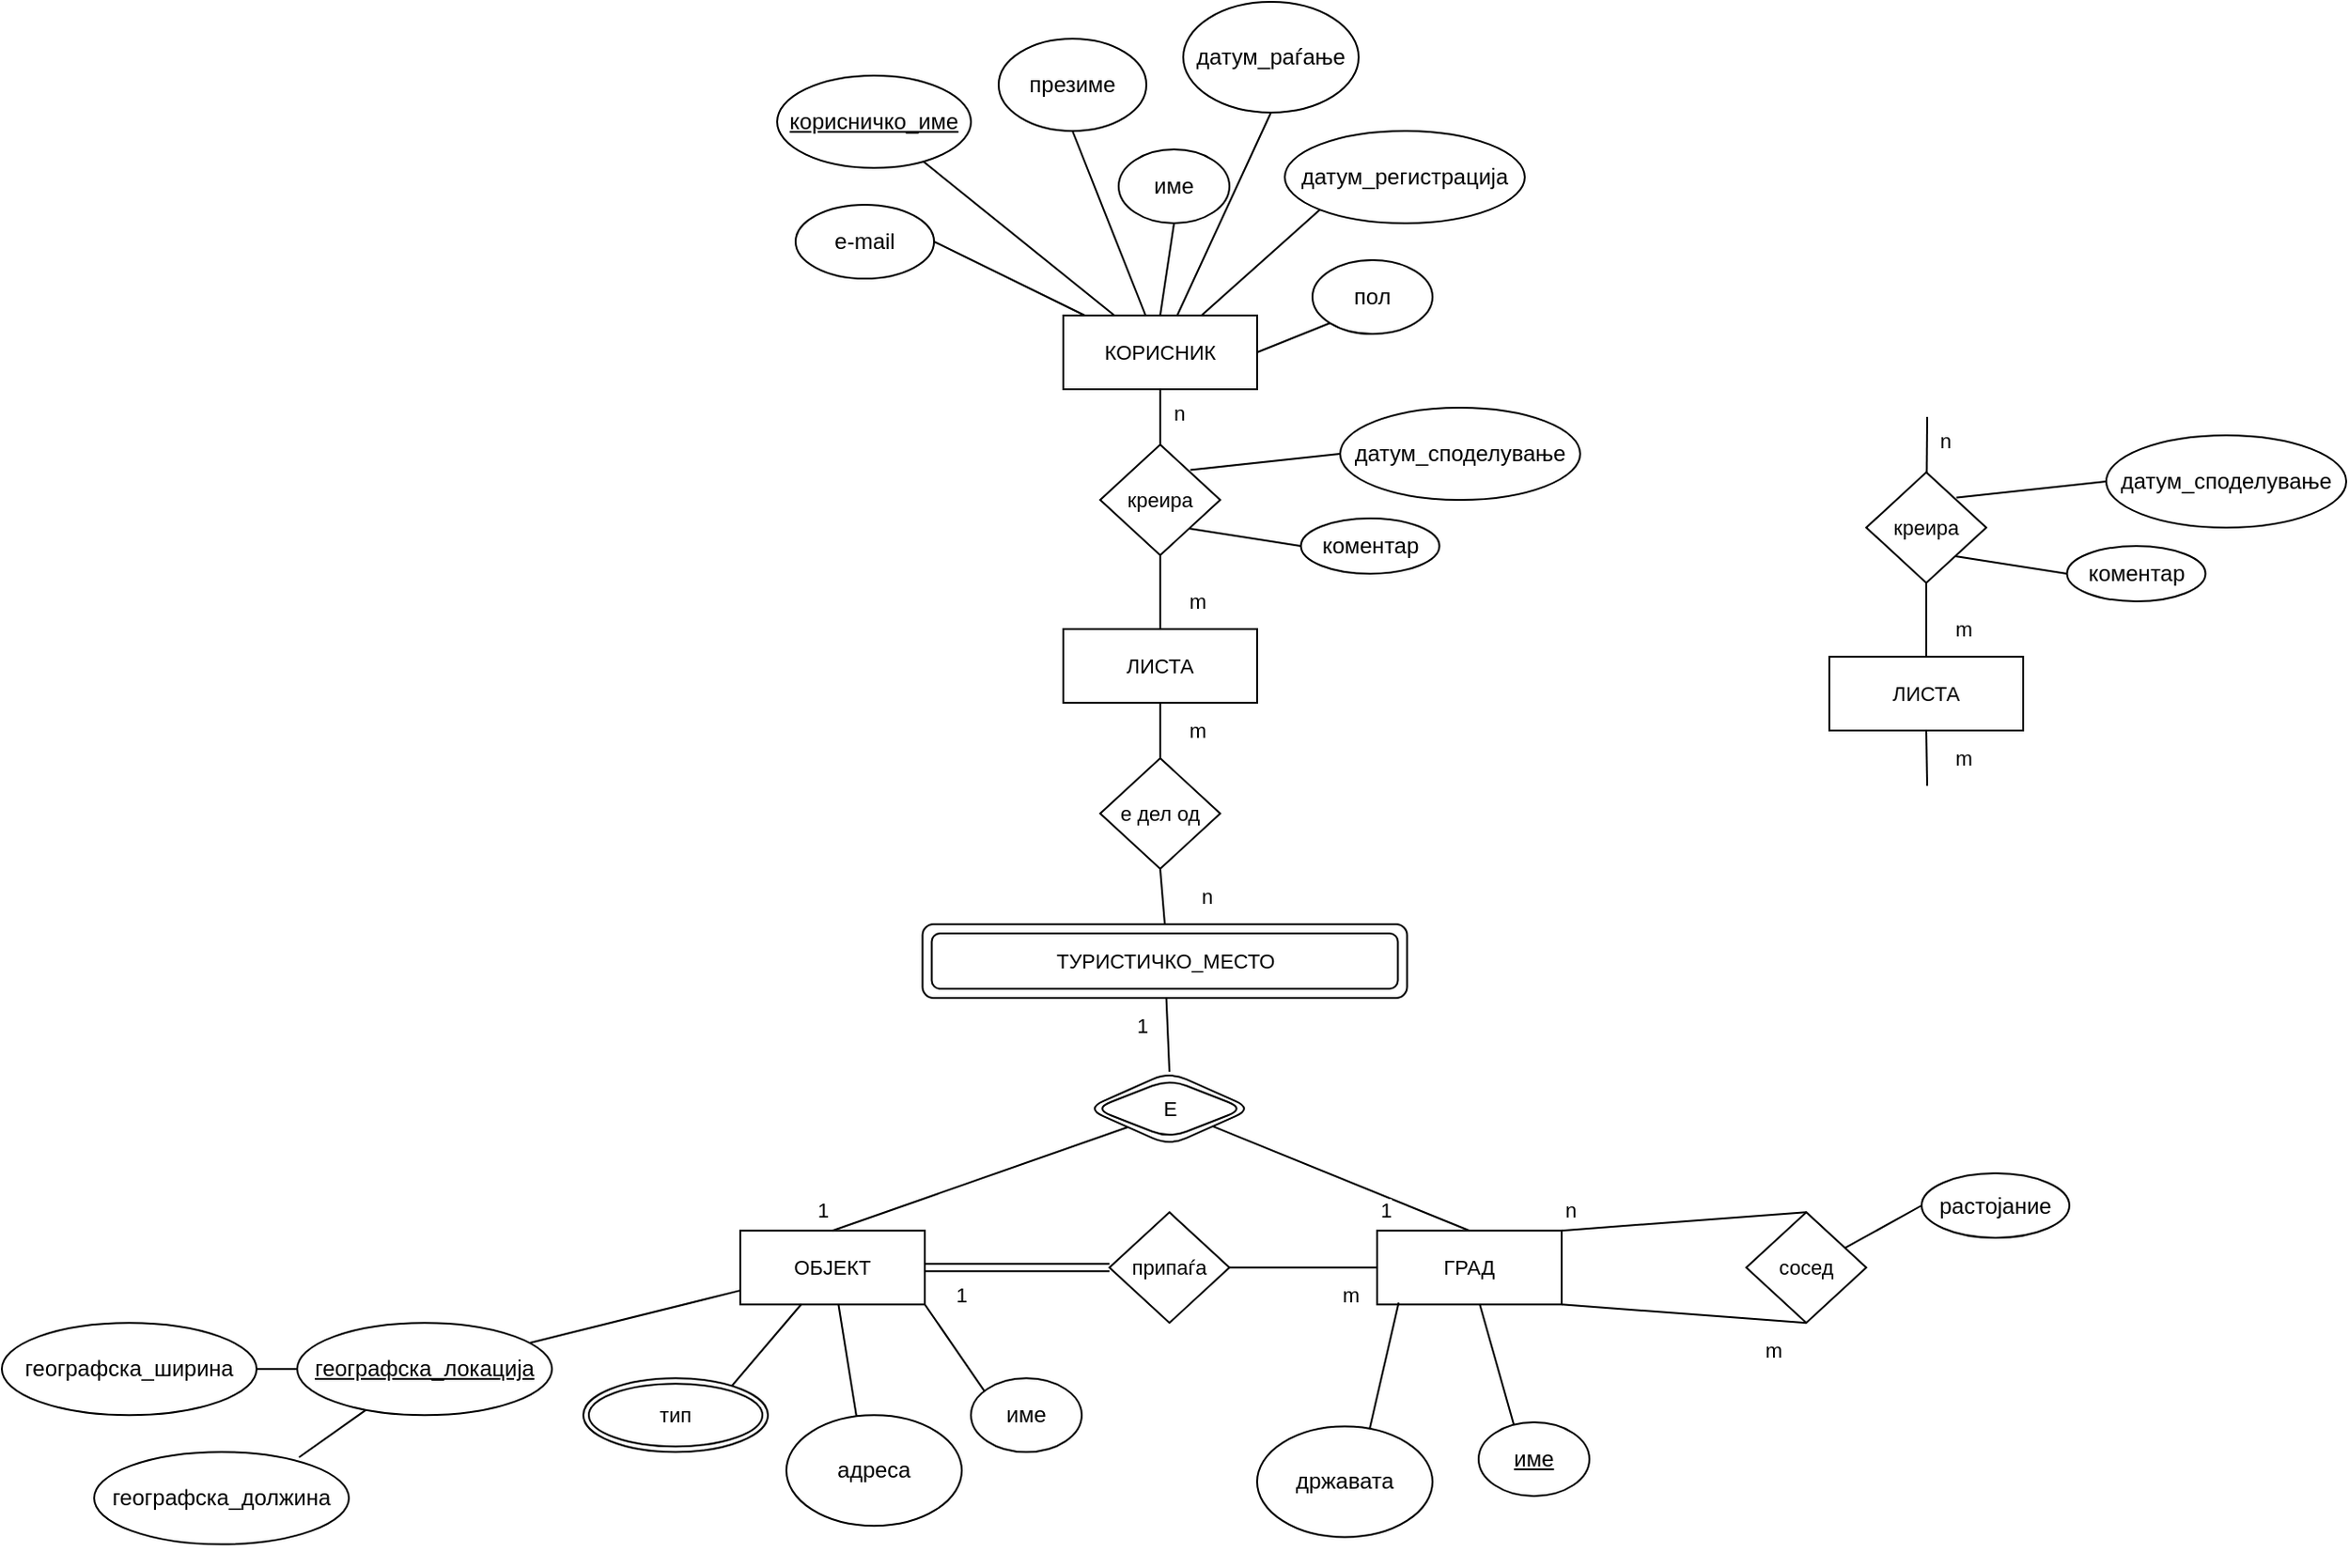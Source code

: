 <mxfile version="24.8.0">
  <diagram name="Page-1" id="OveQ7YPZgJFa75PUvUcG">
    <mxGraphModel dx="1400" dy="799" grid="1" gridSize="10" guides="1" tooltips="1" connect="1" arrows="1" fold="1" page="1" pageScale="1" pageWidth="850" pageHeight="1100" math="0" shadow="0">
      <root>
        <mxCell id="0" />
        <mxCell id="1" parent="0" />
        <mxCell id="6-P5FYOCv_knJDz39_xE-108" value="" style="edgeStyle=none;shape=connector;rounded=0;jumpStyle=none;orthogonalLoop=1;jettySize=auto;html=1;strokeColor=default;strokeWidth=1;align=center;verticalAlign=middle;fontFamily=Helvetica;fontSize=11;fontColor=default;labelBackgroundColor=default;startArrow=none;startFill=0;endArrow=none;endFill=0;" edge="1" parent="1" source="6-P5FYOCv_knJDz39_xE-1" target="6-P5FYOCv_knJDz39_xE-109">
          <mxGeometry relative="1" as="geometry">
            <mxPoint x="668" y="480" as="targetPoint" />
          </mxGeometry>
        </mxCell>
        <mxCell id="6-P5FYOCv_knJDz39_xE-1" value="КОРИСНИК" style="rounded=0;whiteSpace=wrap;html=1;fontFamily=Helvetica;fontSize=11;fontColor=default;labelBackgroundColor=default;" vertex="1" parent="1">
          <mxGeometry x="615" y="410" width="105" height="40" as="geometry" />
        </mxCell>
        <mxCell id="6-P5FYOCv_knJDz39_xE-20" style="edgeStyle=none;shape=connector;rounded=0;jumpStyle=none;orthogonalLoop=1;jettySize=auto;html=1;exitX=0.5;exitY=1;exitDx=0;exitDy=0;strokeColor=default;strokeWidth=1;align=center;verticalAlign=middle;fontFamily=Helvetica;fontSize=11;fontColor=default;labelBackgroundColor=default;startArrow=none;startFill=0;endArrow=none;endFill=0;" edge="1" parent="1" source="6-P5FYOCv_knJDz39_xE-2" target="6-P5FYOCv_knJDz39_xE-1">
          <mxGeometry relative="1" as="geometry" />
        </mxCell>
        <mxCell id="6-P5FYOCv_knJDz39_xE-2" value="презиме" style="ellipse;whiteSpace=wrap;html=1;rounded=1;" vertex="1" parent="1">
          <mxGeometry x="580" y="260" width="80" height="50" as="geometry" />
        </mxCell>
        <mxCell id="6-P5FYOCv_knJDz39_xE-22" style="edgeStyle=none;shape=connector;rounded=0;jumpStyle=none;orthogonalLoop=1;jettySize=auto;html=1;exitX=0.5;exitY=1;exitDx=0;exitDy=0;strokeColor=default;strokeWidth=1;align=center;verticalAlign=middle;fontFamily=Helvetica;fontSize=11;fontColor=default;labelBackgroundColor=default;startArrow=none;startFill=0;endArrow=none;endFill=0;" edge="1" parent="1" source="6-P5FYOCv_knJDz39_xE-4" target="6-P5FYOCv_knJDz39_xE-1">
          <mxGeometry relative="1" as="geometry" />
        </mxCell>
        <mxCell id="6-P5FYOCv_knJDz39_xE-4" value="датум_раѓање" style="ellipse;whiteSpace=wrap;html=1;rounded=1;" vertex="1" parent="1">
          <mxGeometry x="680" y="240" width="95" height="60" as="geometry" />
        </mxCell>
        <mxCell id="6-P5FYOCv_knJDz39_xE-23" style="edgeStyle=none;shape=connector;rounded=0;jumpStyle=none;orthogonalLoop=1;jettySize=auto;html=1;exitX=1;exitY=0.5;exitDx=0;exitDy=0;strokeColor=default;strokeWidth=1;align=center;verticalAlign=middle;fontFamily=Helvetica;fontSize=11;fontColor=default;labelBackgroundColor=default;startArrow=none;startFill=0;endArrow=none;endFill=0;" edge="1" parent="1" source="6-P5FYOCv_knJDz39_xE-6" target="6-P5FYOCv_knJDz39_xE-1">
          <mxGeometry relative="1" as="geometry" />
        </mxCell>
        <mxCell id="6-P5FYOCv_knJDz39_xE-6" value=" e-mail" style="ellipse;whiteSpace=wrap;html=1;rounded=1;" vertex="1" parent="1">
          <mxGeometry x="470" y="350" width="75" height="40" as="geometry" />
        </mxCell>
        <mxCell id="6-P5FYOCv_knJDz39_xE-21" style="edgeStyle=none;shape=connector;rounded=0;jumpStyle=none;orthogonalLoop=1;jettySize=auto;html=1;exitX=0.5;exitY=1;exitDx=0;exitDy=0;strokeColor=default;strokeWidth=1;align=center;verticalAlign=middle;fontFamily=Helvetica;fontSize=11;fontColor=default;labelBackgroundColor=default;startArrow=none;startFill=0;endArrow=none;endFill=0;entryX=0.5;entryY=0;entryDx=0;entryDy=0;" edge="1" parent="1" source="6-P5FYOCv_knJDz39_xE-9" target="6-P5FYOCv_knJDz39_xE-1">
          <mxGeometry relative="1" as="geometry">
            <mxPoint x="730" y="380" as="targetPoint" />
          </mxGeometry>
        </mxCell>
        <mxCell id="6-P5FYOCv_knJDz39_xE-9" value="име" style="ellipse;whiteSpace=wrap;html=1;rounded=1;" vertex="1" parent="1">
          <mxGeometry x="645" y="320" width="60" height="40" as="geometry" />
        </mxCell>
        <mxCell id="6-P5FYOCv_knJDz39_xE-11" value="&lt;u data-l-s=&quot;37460&quot;&gt;корисничко_име&lt;/u&gt;" style="ellipse;whiteSpace=wrap;html=1;rounded=1;" vertex="1" parent="1">
          <mxGeometry x="460" y="280" width="105" height="50" as="geometry" />
        </mxCell>
        <mxCell id="6-P5FYOCv_knJDz39_xE-24" style="edgeStyle=none;shape=connector;rounded=0;jumpStyle=none;orthogonalLoop=1;jettySize=auto;html=1;exitX=0;exitY=1;exitDx=0;exitDy=0;strokeColor=default;strokeWidth=1;align=center;verticalAlign=middle;fontFamily=Helvetica;fontSize=11;fontColor=default;labelBackgroundColor=default;startArrow=none;startFill=0;endArrow=none;endFill=0;" edge="1" parent="1" source="6-P5FYOCv_knJDz39_xE-13" target="6-P5FYOCv_knJDz39_xE-1">
          <mxGeometry relative="1" as="geometry" />
        </mxCell>
        <mxCell id="6-P5FYOCv_knJDz39_xE-13" value="датум_регистрација" style="ellipse;whiteSpace=wrap;html=1;rounded=1;" vertex="1" parent="1">
          <mxGeometry x="735" y="310" width="130" height="50" as="geometry" />
        </mxCell>
        <mxCell id="6-P5FYOCv_knJDz39_xE-15" value=" пол" style="ellipse;whiteSpace=wrap;html=1;rounded=1;" vertex="1" parent="1">
          <mxGeometry x="750" y="380" width="65" height="40" as="geometry" />
        </mxCell>
        <mxCell id="6-P5FYOCv_knJDz39_xE-19" style="rounded=0;orthogonalLoop=1;jettySize=auto;html=1;endArrow=none;endFill=0;strokeColor=default;startArrow=none;startFill=0;strokeWidth=1;jumpStyle=none;" edge="1" parent="1" source="6-P5FYOCv_knJDz39_xE-11" target="6-P5FYOCv_knJDz39_xE-1">
          <mxGeometry relative="1" as="geometry">
            <mxPoint x="479.996" y="370.004" as="sourcePoint" />
            <mxPoint x="588.25" y="483.4" as="targetPoint" />
          </mxGeometry>
        </mxCell>
        <mxCell id="6-P5FYOCv_knJDz39_xE-25" style="edgeStyle=none;shape=connector;rounded=0;jumpStyle=none;orthogonalLoop=1;jettySize=auto;html=1;exitX=1;exitY=1;exitDx=0;exitDy=0;strokeColor=default;strokeWidth=1;align=center;verticalAlign=middle;fontFamily=Helvetica;fontSize=11;fontColor=default;labelBackgroundColor=default;startArrow=none;startFill=0;endArrow=none;endFill=0;" edge="1" parent="1" source="6-P5FYOCv_knJDz39_xE-15" target="6-P5FYOCv_knJDz39_xE-15">
          <mxGeometry relative="1" as="geometry" />
        </mxCell>
        <mxCell id="6-P5FYOCv_knJDz39_xE-26" style="edgeStyle=none;shape=connector;rounded=0;jumpStyle=none;orthogonalLoop=1;jettySize=auto;html=1;exitX=0;exitY=1;exitDx=0;exitDy=0;entryX=1;entryY=0.5;entryDx=0;entryDy=0;strokeColor=default;strokeWidth=1;align=center;verticalAlign=middle;fontFamily=Helvetica;fontSize=11;fontColor=default;labelBackgroundColor=default;startArrow=none;startFill=0;endArrow=none;endFill=0;" edge="1" parent="1" source="6-P5FYOCv_knJDz39_xE-15" target="6-P5FYOCv_knJDz39_xE-1">
          <mxGeometry relative="1" as="geometry" />
        </mxCell>
        <mxCell id="6-P5FYOCv_knJDz39_xE-44" value="ОБЈЕКТ" style="rounded=0;whiteSpace=wrap;html=1;fontFamily=Helvetica;fontSize=11;fontColor=default;labelBackgroundColor=default;" vertex="1" parent="1">
          <mxGeometry x="440" y="906.13" width="100" height="40" as="geometry" />
        </mxCell>
        <mxCell id="6-P5FYOCv_knJDz39_xE-45" style="edgeStyle=none;shape=connector;rounded=0;jumpStyle=none;orthogonalLoop=1;jettySize=auto;html=1;exitX=0.5;exitY=1;exitDx=0;exitDy=0;strokeColor=default;strokeWidth=1;align=center;verticalAlign=middle;fontFamily=Helvetica;fontSize=11;fontColor=default;labelBackgroundColor=default;startArrow=none;startFill=0;endArrow=none;endFill=0;" edge="1" parent="1" source="6-P5FYOCv_knJDz39_xE-60" target="6-P5FYOCv_knJDz39_xE-44">
          <mxGeometry relative="1" as="geometry">
            <mxPoint x="443" y="748.13" as="sourcePoint" />
          </mxGeometry>
        </mxCell>
        <mxCell id="6-P5FYOCv_knJDz39_xE-47" style="edgeStyle=none;shape=connector;rounded=0;jumpStyle=none;orthogonalLoop=1;jettySize=auto;html=1;exitX=0.5;exitY=1;exitDx=0;exitDy=0;strokeColor=default;strokeWidth=1;align=center;verticalAlign=middle;fontFamily=Helvetica;fontSize=11;fontColor=default;labelBackgroundColor=default;startArrow=none;startFill=0;endArrow=none;endFill=0;" edge="1" parent="1" source="6-P5FYOCv_knJDz39_xE-48" target="6-P5FYOCv_knJDz39_xE-44">
          <mxGeometry relative="1" as="geometry" />
        </mxCell>
        <mxCell id="6-P5FYOCv_knJDz39_xE-48" value="адреса" style="ellipse;whiteSpace=wrap;html=1;rounded=1;" vertex="1" parent="1">
          <mxGeometry x="465" y="1006.13" width="95" height="60" as="geometry" />
        </mxCell>
        <mxCell id="6-P5FYOCv_knJDz39_xE-51" style="edgeStyle=none;shape=connector;rounded=0;jumpStyle=none;orthogonalLoop=1;jettySize=auto;html=1;exitX=0.5;exitY=1;exitDx=0;exitDy=0;strokeColor=default;strokeWidth=1;align=center;verticalAlign=middle;fontFamily=Helvetica;fontSize=11;fontColor=default;labelBackgroundColor=default;startArrow=none;startFill=0;endArrow=none;endFill=0;entryX=1;entryY=1;entryDx=0;entryDy=0;" edge="1" parent="1" source="6-P5FYOCv_knJDz39_xE-52" target="6-P5FYOCv_knJDz39_xE-44">
          <mxGeometry relative="1" as="geometry">
            <mxPoint x="553" y="816.13" as="targetPoint" />
          </mxGeometry>
        </mxCell>
        <mxCell id="6-P5FYOCv_knJDz39_xE-52" value="име" style="ellipse;whiteSpace=wrap;html=1;rounded=1;" vertex="1" parent="1">
          <mxGeometry x="565" y="986.13" width="60" height="40" as="geometry" />
        </mxCell>
        <mxCell id="6-P5FYOCv_knJDz39_xE-62" value="" style="edgeStyle=none;shape=connector;rounded=0;jumpStyle=none;orthogonalLoop=1;jettySize=auto;html=1;strokeColor=default;strokeWidth=1;align=center;verticalAlign=middle;fontFamily=Helvetica;fontSize=11;fontColor=default;labelBackgroundColor=default;startArrow=none;startFill=0;endArrow=none;endFill=0;" edge="1" parent="1" source="6-P5FYOCv_knJDz39_xE-53" target="6-P5FYOCv_knJDz39_xE-61">
          <mxGeometry relative="1" as="geometry" />
        </mxCell>
        <mxCell id="6-P5FYOCv_knJDz39_xE-64" value="" style="edgeStyle=none;shape=connector;rounded=0;jumpStyle=none;orthogonalLoop=1;jettySize=auto;html=1;strokeColor=default;strokeWidth=1;align=center;verticalAlign=middle;fontFamily=Helvetica;fontSize=11;fontColor=default;labelBackgroundColor=default;startArrow=none;startFill=0;endArrow=none;endFill=0;" edge="1" parent="1" source="6-P5FYOCv_knJDz39_xE-53">
          <mxGeometry relative="1" as="geometry">
            <mxPoint x="200.994" y="1028.98" as="targetPoint" />
          </mxGeometry>
        </mxCell>
        <mxCell id="6-P5FYOCv_knJDz39_xE-53" value="&lt;u data-l-s=&quot;89909&quot;&gt;географска_локација&lt;/u&gt;" style="ellipse;whiteSpace=wrap;html=1;rounded=1;" vertex="1" parent="1">
          <mxGeometry x="200" y="956.13" width="138" height="50" as="geometry" />
        </mxCell>
        <mxCell id="6-P5FYOCv_knJDz39_xE-57" style="rounded=0;orthogonalLoop=1;jettySize=auto;html=1;endArrow=none;endFill=0;strokeColor=default;startArrow=none;startFill=0;strokeWidth=1;jumpStyle=none;" edge="1" parent="1" source="6-P5FYOCv_knJDz39_xE-53" target="6-P5FYOCv_knJDz39_xE-44">
          <mxGeometry relative="1" as="geometry">
            <mxPoint x="302.996" y="806.134" as="sourcePoint" />
            <mxPoint x="411.25" y="919.53" as="targetPoint" />
          </mxGeometry>
        </mxCell>
        <mxCell id="6-P5FYOCv_knJDz39_xE-58" style="edgeStyle=none;shape=connector;rounded=0;jumpStyle=none;orthogonalLoop=1;jettySize=auto;html=1;exitX=1;exitY=1;exitDx=0;exitDy=0;strokeColor=default;strokeWidth=1;align=center;verticalAlign=middle;fontFamily=Helvetica;fontSize=11;fontColor=default;labelBackgroundColor=default;startArrow=none;startFill=0;endArrow=none;endFill=0;" edge="1" parent="1">
          <mxGeometry relative="1" as="geometry">
            <mxPoint x="973.481" y="1086.402" as="sourcePoint" />
            <mxPoint x="973.91" y="1086.133" as="targetPoint" />
          </mxGeometry>
        </mxCell>
        <mxCell id="6-P5FYOCv_knJDz39_xE-60" value="тип" style="ellipse;shape=doubleEllipse;margin=3;whiteSpace=wrap;html=1;align=center;rounded=1;fontFamily=Helvetica;fontSize=11;fontColor=default;labelBackgroundColor=default;" vertex="1" parent="1">
          <mxGeometry x="355" y="986.13" width="100" height="40" as="geometry" />
        </mxCell>
        <mxCell id="6-P5FYOCv_knJDz39_xE-61" value="&lt;span data-l-s=&quot;22477&quot;&gt;географска_ширина&lt;/span&gt;" style="ellipse;whiteSpace=wrap;html=1;rounded=1;" vertex="1" parent="1">
          <mxGeometry x="40" y="956.13" width="138" height="50" as="geometry" />
        </mxCell>
        <mxCell id="6-P5FYOCv_knJDz39_xE-63" value="&lt;span data-l-s=&quot;16275&quot;&gt;географска_должина&lt;/span&gt;" style="ellipse;whiteSpace=wrap;html=1;rounded=1;" vertex="1" parent="1">
          <mxGeometry x="90" y="1026.13" width="138" height="50" as="geometry" />
        </mxCell>
        <mxCell id="6-P5FYOCv_knJDz39_xE-66" value="ГРАД" style="rounded=0;whiteSpace=wrap;html=1;fontFamily=Helvetica;fontSize=11;fontColor=default;labelBackgroundColor=default;" vertex="1" parent="1">
          <mxGeometry x="785" y="906.13" width="100" height="40" as="geometry" />
        </mxCell>
        <mxCell id="6-P5FYOCv_knJDz39_xE-68" style="edgeStyle=none;shape=connector;rounded=0;jumpStyle=none;orthogonalLoop=1;jettySize=auto;html=1;exitX=0.5;exitY=1;exitDx=0;exitDy=0;strokeColor=default;strokeWidth=1;align=center;verticalAlign=middle;fontFamily=Helvetica;fontSize=11;fontColor=default;labelBackgroundColor=default;startArrow=none;startFill=0;endArrow=none;endFill=0;entryX=0.117;entryY=0.975;entryDx=0;entryDy=0;entryPerimeter=0;" edge="1" parent="1" source="6-P5FYOCv_knJDz39_xE-69" target="6-P5FYOCv_knJDz39_xE-66">
          <mxGeometry relative="1" as="geometry" />
        </mxCell>
        <mxCell id="6-P5FYOCv_knJDz39_xE-69" value="државата" style="ellipse;whiteSpace=wrap;html=1;rounded=1;" vertex="1" parent="1">
          <mxGeometry x="720" y="1012.26" width="95" height="60" as="geometry" />
        </mxCell>
        <mxCell id="6-P5FYOCv_knJDz39_xE-70" style="edgeStyle=none;shape=connector;rounded=0;jumpStyle=none;orthogonalLoop=1;jettySize=auto;html=1;exitX=0.5;exitY=0;exitDx=0;exitDy=0;strokeColor=default;strokeWidth=1;align=center;verticalAlign=middle;fontFamily=Helvetica;fontSize=11;fontColor=default;labelBackgroundColor=default;startArrow=none;startFill=0;endArrow=none;endFill=0;" edge="1" parent="1" target="6-P5FYOCv_knJDz39_xE-66">
          <mxGeometry relative="1" as="geometry">
            <mxPoint x="898" y="816.13" as="targetPoint" />
            <mxPoint x="870" y="1050.0" as="sourcePoint" />
          </mxGeometry>
        </mxCell>
        <mxCell id="6-P5FYOCv_knJDz39_xE-77" value="&lt;u&gt;име&lt;/u&gt;" style="ellipse;whiteSpace=wrap;html=1;rounded=1;" vertex="1" parent="1">
          <mxGeometry x="840" y="1010" width="60" height="40" as="geometry" />
        </mxCell>
        <mxCell id="6-P5FYOCv_knJDz39_xE-100" style="edgeStyle=none;shape=connector;rounded=0;jumpStyle=none;orthogonalLoop=1;jettySize=auto;html=1;exitX=0.772;exitY=0.354;exitDx=0;exitDy=0;exitPerimeter=0;entryX=0;entryY=0.5;entryDx=0;entryDy=0;strokeColor=default;strokeWidth=1;align=center;verticalAlign=middle;fontFamily=Helvetica;fontSize=11;fontColor=default;labelBackgroundColor=default;startArrow=none;startFill=0;endArrow=none;endFill=0;" edge="1" parent="1" source="6-P5FYOCv_knJDz39_xE-78" target="6-P5FYOCv_knJDz39_xE-98">
          <mxGeometry relative="1" as="geometry" />
        </mxCell>
        <mxCell id="6-P5FYOCv_knJDz39_xE-78" value="сосед" style="strokeWidth=1;html=1;shape=mxgraph.flowchart.decision;whiteSpace=wrap;rounded=1;fontFamily=Helvetica;fontSize=11;fontColor=default;labelBackgroundColor=default;" vertex="1" parent="1">
          <mxGeometry x="985" y="896.13" width="65" height="60" as="geometry" />
        </mxCell>
        <mxCell id="6-P5FYOCv_knJDz39_xE-80" style="edgeStyle=none;shape=connector;rounded=0;jumpStyle=none;orthogonalLoop=1;jettySize=auto;html=1;exitX=1;exitY=0;exitDx=0;exitDy=0;entryX=0.5;entryY=0;entryDx=0;entryDy=0;entryPerimeter=0;strokeColor=default;strokeWidth=1;align=center;verticalAlign=middle;fontFamily=Helvetica;fontSize=11;fontColor=default;labelBackgroundColor=default;startArrow=none;startFill=0;endArrow=none;endFill=0;" edge="1" parent="1" source="6-P5FYOCv_knJDz39_xE-66" target="6-P5FYOCv_knJDz39_xE-78">
          <mxGeometry relative="1" as="geometry">
            <mxPoint x="1155" y="906.13" as="sourcePoint" />
          </mxGeometry>
        </mxCell>
        <mxCell id="6-P5FYOCv_knJDz39_xE-82" style="edgeStyle=none;shape=connector;rounded=0;jumpStyle=none;orthogonalLoop=1;jettySize=auto;html=1;entryX=0.5;entryY=1;entryDx=0;entryDy=0;entryPerimeter=0;strokeColor=default;strokeWidth=1;align=center;verticalAlign=middle;fontFamily=Helvetica;fontSize=11;fontColor=default;labelBackgroundColor=default;startArrow=none;startFill=0;endArrow=none;endFill=0;exitX=1;exitY=1;exitDx=0;exitDy=0;" edge="1" parent="1" source="6-P5FYOCv_knJDz39_xE-66" target="6-P5FYOCv_knJDz39_xE-78">
          <mxGeometry relative="1" as="geometry">
            <mxPoint x="955" y="986.13" as="sourcePoint" />
          </mxGeometry>
        </mxCell>
        <mxCell id="6-P5FYOCv_knJDz39_xE-86" value="" style="edgeStyle=none;shape=connector;rounded=0;jumpStyle=none;orthogonalLoop=1;jettySize=auto;html=1;strokeColor=default;strokeWidth=1;align=center;verticalAlign=middle;fontFamily=Helvetica;fontSize=11;fontColor=default;labelBackgroundColor=default;startArrow=none;startFill=0;endArrow=none;endFill=0;" edge="1" parent="1" source="6-P5FYOCv_knJDz39_xE-85" target="6-P5FYOCv_knJDz39_xE-66">
          <mxGeometry relative="1" as="geometry" />
        </mxCell>
        <mxCell id="6-P5FYOCv_knJDz39_xE-87" value="" style="edgeStyle=none;shape=link;rounded=0;jumpStyle=none;orthogonalLoop=1;jettySize=auto;html=1;strokeColor=default;strokeWidth=1;align=center;verticalAlign=middle;fontFamily=Helvetica;fontSize=11;fontColor=default;labelBackgroundColor=default;startArrow=none;startFill=0;endArrow=none;endFill=0;" edge="1" parent="1" source="6-P5FYOCv_knJDz39_xE-85" target="6-P5FYOCv_knJDz39_xE-44">
          <mxGeometry relative="1" as="geometry" />
        </mxCell>
        <mxCell id="6-P5FYOCv_knJDz39_xE-85" value="припаѓа" style="strokeWidth=1;html=1;shape=mxgraph.flowchart.decision;whiteSpace=wrap;rounded=1;fontFamily=Helvetica;fontSize=11;fontColor=default;labelBackgroundColor=default;" vertex="1" parent="1">
          <mxGeometry x="640" y="896.13" width="65" height="60" as="geometry" />
        </mxCell>
        <mxCell id="6-P5FYOCv_knJDz39_xE-88" value="m" style="text;html=1;align=center;verticalAlign=middle;whiteSpace=wrap;rounded=0;fontFamily=Helvetica;fontSize=11;fontColor=default;labelBackgroundColor=default;" vertex="1" parent="1">
          <mxGeometry x="741.25" y="926.13" width="60" height="30" as="geometry" />
        </mxCell>
        <mxCell id="6-P5FYOCv_knJDz39_xE-89" value="1" style="text;html=1;align=center;verticalAlign=middle;whiteSpace=wrap;rounded=0;fontFamily=Helvetica;fontSize=11;fontColor=default;labelBackgroundColor=default;" vertex="1" parent="1">
          <mxGeometry x="530" y="926.13" width="60" height="30" as="geometry" />
        </mxCell>
        <mxCell id="6-P5FYOCv_knJDz39_xE-90" value="m" style="text;html=1;align=center;verticalAlign=middle;whiteSpace=wrap;rounded=0;fontFamily=Helvetica;fontSize=11;fontColor=default;labelBackgroundColor=default;" vertex="1" parent="1">
          <mxGeometry x="970" y="956.13" width="60" height="30" as="geometry" />
        </mxCell>
        <mxCell id="6-P5FYOCv_knJDz39_xE-91" value="n" style="text;html=1;align=center;verticalAlign=middle;whiteSpace=wrap;rounded=0;fontFamily=Helvetica;fontSize=11;fontColor=default;labelBackgroundColor=default;" vertex="1" parent="1">
          <mxGeometry x="860" y="880" width="60" height="30" as="geometry" />
        </mxCell>
        <mxCell id="6-P5FYOCv_knJDz39_xE-125" style="edgeStyle=none;shape=connector;rounded=0;jumpStyle=none;orthogonalLoop=1;jettySize=auto;html=1;exitX=0.5;exitY=0;exitDx=0;exitDy=0;strokeColor=default;strokeWidth=1;align=center;verticalAlign=middle;fontFamily=Helvetica;fontSize=11;fontColor=default;labelBackgroundColor=default;startArrow=none;startFill=0;endArrow=none;endFill=0;entryX=0.5;entryY=1;entryDx=0;entryDy=0;entryPerimeter=0;" edge="1" parent="1" source="6-P5FYOCv_knJDz39_xE-95" target="6-P5FYOCv_knJDz39_xE-123">
          <mxGeometry relative="1" as="geometry" />
        </mxCell>
        <mxCell id="6-P5FYOCv_knJDz39_xE-95" value="ТУРИСТИЧКО_МЕСТО" style="shape=ext;margin=3;double=1;whiteSpace=wrap;html=1;align=center;rounded=1;strokeColor=default;strokeWidth=1;verticalAlign=middle;fontFamily=Helvetica;fontSize=11;fontColor=default;labelBackgroundColor=default;fillColor=default;" vertex="1" parent="1">
          <mxGeometry x="538.75" y="740" width="262.5" height="40" as="geometry" />
        </mxCell>
        <mxCell id="6-P5FYOCv_knJDz39_xE-101" style="edgeStyle=none;shape=connector;rounded=0;jumpStyle=none;orthogonalLoop=1;jettySize=auto;html=1;entryX=0.5;entryY=0;entryDx=0;entryDy=0;strokeColor=default;strokeWidth=1;align=center;verticalAlign=middle;fontFamily=Helvetica;fontSize=11;fontColor=default;labelBackgroundColor=default;startArrow=none;startFill=0;endArrow=none;endFill=0;" edge="1" parent="1" source="6-P5FYOCv_knJDz39_xE-97" target="6-P5FYOCv_knJDz39_xE-66">
          <mxGeometry relative="1" as="geometry" />
        </mxCell>
        <mxCell id="6-P5FYOCv_knJDz39_xE-102" style="edgeStyle=none;shape=connector;rounded=0;jumpStyle=none;orthogonalLoop=1;jettySize=auto;html=1;exitX=0;exitY=1;exitDx=0;exitDy=0;entryX=0.5;entryY=0;entryDx=0;entryDy=0;strokeColor=default;strokeWidth=1;align=center;verticalAlign=middle;fontFamily=Helvetica;fontSize=11;fontColor=default;labelBackgroundColor=default;startArrow=none;startFill=0;endArrow=none;endFill=0;" edge="1" parent="1" source="6-P5FYOCv_knJDz39_xE-97" target="6-P5FYOCv_knJDz39_xE-44">
          <mxGeometry relative="1" as="geometry" />
        </mxCell>
        <mxCell id="6-P5FYOCv_knJDz39_xE-103" style="edgeStyle=none;shape=connector;rounded=0;jumpStyle=none;orthogonalLoop=1;jettySize=auto;html=1;exitX=0.5;exitY=0;exitDx=0;exitDy=0;strokeColor=default;strokeWidth=1;align=center;verticalAlign=middle;fontFamily=Helvetica;fontSize=11;fontColor=default;labelBackgroundColor=default;startArrow=none;startFill=0;endArrow=none;endFill=0;" edge="1" parent="1" source="6-P5FYOCv_knJDz39_xE-97" target="6-P5FYOCv_knJDz39_xE-95">
          <mxGeometry relative="1" as="geometry" />
        </mxCell>
        <mxCell id="6-P5FYOCv_knJDz39_xE-97" value="E" style="shape=rhombus;double=1;perimeter=rhombusPerimeter;whiteSpace=wrap;html=1;align=center;rounded=1;strokeColor=default;strokeWidth=1;verticalAlign=middle;fontFamily=Helvetica;fontSize=11;fontColor=default;labelBackgroundColor=default;fillColor=default;" vertex="1" parent="1">
          <mxGeometry x="627.5" y="820" width="90" height="40" as="geometry" />
        </mxCell>
        <mxCell id="6-P5FYOCv_knJDz39_xE-98" value="растојание" style="ellipse;whiteSpace=wrap;html=1;rounded=1;" vertex="1" parent="1">
          <mxGeometry x="1080" y="875" width="80" height="35" as="geometry" />
        </mxCell>
        <mxCell id="6-P5FYOCv_knJDz39_xE-104" value="1" style="text;html=1;align=center;verticalAlign=middle;whiteSpace=wrap;rounded=0;fontFamily=Helvetica;fontSize=11;fontColor=default;labelBackgroundColor=default;" vertex="1" parent="1">
          <mxGeometry x="455" y="880" width="60" height="30" as="geometry" />
        </mxCell>
        <mxCell id="6-P5FYOCv_knJDz39_xE-105" value="1" style="text;html=1;align=center;verticalAlign=middle;whiteSpace=wrap;rounded=0;fontFamily=Helvetica;fontSize=11;fontColor=default;labelBackgroundColor=default;" vertex="1" parent="1">
          <mxGeometry x="760" y="880" width="60" height="30" as="geometry" />
        </mxCell>
        <mxCell id="6-P5FYOCv_knJDz39_xE-106" value="1" style="text;html=1;align=center;verticalAlign=middle;whiteSpace=wrap;rounded=0;fontFamily=Helvetica;fontSize=11;fontColor=default;labelBackgroundColor=default;" vertex="1" parent="1">
          <mxGeometry x="627.5" y="780" width="60" height="30" as="geometry" />
        </mxCell>
        <mxCell id="6-P5FYOCv_knJDz39_xE-107" value="ЛИСТА" style="rounded=0;whiteSpace=wrap;html=1;fontFamily=Helvetica;fontSize=11;fontColor=default;labelBackgroundColor=default;" vertex="1" parent="1">
          <mxGeometry x="615" y="580" width="105" height="40" as="geometry" />
        </mxCell>
        <mxCell id="6-P5FYOCv_knJDz39_xE-110" value="" style="edgeStyle=none;shape=connector;rounded=0;jumpStyle=none;orthogonalLoop=1;jettySize=auto;html=1;strokeColor=default;strokeWidth=1;align=center;verticalAlign=middle;fontFamily=Helvetica;fontSize=11;fontColor=default;labelBackgroundColor=default;startArrow=none;startFill=0;endArrow=none;endFill=0;" edge="1" parent="1" source="6-P5FYOCv_knJDz39_xE-109" target="6-P5FYOCv_knJDz39_xE-107">
          <mxGeometry relative="1" as="geometry" />
        </mxCell>
        <mxCell id="6-P5FYOCv_knJDz39_xE-109" value="креира" style="strokeWidth=1;html=1;shape=mxgraph.flowchart.decision;whiteSpace=wrap;rounded=1;fontFamily=Helvetica;fontSize=11;fontColor=default;labelBackgroundColor=default;" vertex="1" parent="1">
          <mxGeometry x="635" y="480" width="65" height="60" as="geometry" />
        </mxCell>
        <mxCell id="6-P5FYOCv_knJDz39_xE-112" value="&lt;span style=&quot;color: rgb(0, 0, 0); font-family: Helvetica; font-size: 11px; font-style: normal; font-variant-ligatures: normal; font-variant-caps: normal; font-weight: 400; letter-spacing: normal; orphans: 2; text-align: center; text-indent: 0px; text-transform: none; widows: 2; word-spacing: 0px; -webkit-text-stroke-width: 0px; white-space: normal; background-color: rgb(255, 255, 255); text-decoration-thickness: initial; text-decoration-style: initial; text-decoration-color: initial; display: inline !important; float: none;&quot;&gt;n&lt;/span&gt;" style="text;whiteSpace=wrap;html=1;fontFamily=Helvetica;fontSize=11;fontColor=default;labelBackgroundColor=default;" vertex="1" parent="1">
          <mxGeometry x="672.5" y="450" width="40" height="40" as="geometry" />
        </mxCell>
        <mxCell id="6-P5FYOCv_knJDz39_xE-116" style="edgeStyle=none;shape=connector;rounded=0;jumpStyle=none;orthogonalLoop=1;jettySize=auto;html=1;exitX=0;exitY=0.5;exitDx=0;exitDy=0;strokeColor=default;strokeWidth=1;align=center;verticalAlign=middle;fontFamily=Helvetica;fontSize=11;fontColor=default;labelBackgroundColor=default;startArrow=none;startFill=0;endArrow=none;endFill=0;entryX=0.751;entryY=0.23;entryDx=0;entryDy=0;entryPerimeter=0;" edge="1" parent="1" source="6-P5FYOCv_knJDz39_xE-113" target="6-P5FYOCv_knJDz39_xE-109">
          <mxGeometry relative="1" as="geometry" />
        </mxCell>
        <mxCell id="6-P5FYOCv_knJDz39_xE-113" value="датум_споделување" style="ellipse;whiteSpace=wrap;html=1;rounded=1;" vertex="1" parent="1">
          <mxGeometry x="765" y="460" width="130" height="50" as="geometry" />
        </mxCell>
        <mxCell id="6-P5FYOCv_knJDz39_xE-117" value="коментар" style="ellipse;whiteSpace=wrap;html=1;rounded=1;" vertex="1" parent="1">
          <mxGeometry x="743.75" y="520" width="75" height="30" as="geometry" />
        </mxCell>
        <mxCell id="6-P5FYOCv_knJDz39_xE-122" style="edgeStyle=none;shape=connector;rounded=0;jumpStyle=none;orthogonalLoop=1;jettySize=auto;html=1;exitX=0;exitY=0.5;exitDx=0;exitDy=0;entryX=0.74;entryY=0.758;entryDx=0;entryDy=0;entryPerimeter=0;strokeColor=default;strokeWidth=1;align=center;verticalAlign=middle;fontFamily=Helvetica;fontSize=11;fontColor=default;labelBackgroundColor=default;startArrow=none;startFill=0;endArrow=none;endFill=0;" edge="1" parent="1" source="6-P5FYOCv_knJDz39_xE-117" target="6-P5FYOCv_knJDz39_xE-109">
          <mxGeometry relative="1" as="geometry" />
        </mxCell>
        <mxCell id="6-P5FYOCv_knJDz39_xE-123" value="е дел од" style="strokeWidth=1;html=1;shape=mxgraph.flowchart.decision;whiteSpace=wrap;rounded=1;fontFamily=Helvetica;fontSize=11;fontColor=default;labelBackgroundColor=default;" vertex="1" parent="1">
          <mxGeometry x="635" y="650" width="65" height="60" as="geometry" />
        </mxCell>
        <mxCell id="6-P5FYOCv_knJDz39_xE-124" style="edgeStyle=none;shape=connector;rounded=0;jumpStyle=none;orthogonalLoop=1;jettySize=auto;html=1;exitX=0.5;exitY=1;exitDx=0;exitDy=0;entryX=0.5;entryY=0;entryDx=0;entryDy=0;entryPerimeter=0;strokeColor=default;strokeWidth=1;align=center;verticalAlign=middle;fontFamily=Helvetica;fontSize=11;fontColor=default;labelBackgroundColor=default;startArrow=none;startFill=0;endArrow=none;endFill=0;" edge="1" parent="1" source="6-P5FYOCv_knJDz39_xE-107" target="6-P5FYOCv_knJDz39_xE-123">
          <mxGeometry relative="1" as="geometry" />
        </mxCell>
        <mxCell id="6-P5FYOCv_knJDz39_xE-126" value="m" style="text;html=1;align=center;verticalAlign=middle;whiteSpace=wrap;rounded=0;fontFamily=Helvetica;fontSize=11;fontColor=default;labelBackgroundColor=default;" vertex="1" parent="1">
          <mxGeometry x="657.5" y="550" width="60" height="30" as="geometry" />
        </mxCell>
        <mxCell id="6-P5FYOCv_knJDz39_xE-127" value="m" style="text;html=1;align=center;verticalAlign=middle;whiteSpace=wrap;rounded=0;fontFamily=Helvetica;fontSize=11;fontColor=default;labelBackgroundColor=default;" vertex="1" parent="1">
          <mxGeometry x="657.5" y="620" width="60" height="30" as="geometry" />
        </mxCell>
        <mxCell id="6-P5FYOCv_knJDz39_xE-129" value="n" style="text;html=1;align=center;verticalAlign=middle;whiteSpace=wrap;rounded=0;fontFamily=Helvetica;fontSize=11;fontColor=default;labelBackgroundColor=default;" vertex="1" parent="1">
          <mxGeometry x="662.5" y="710" width="60" height="30" as="geometry" />
        </mxCell>
        <mxCell id="6-P5FYOCv_knJDz39_xE-130" value="" style="edgeStyle=none;shape=connector;rounded=0;jumpStyle=none;orthogonalLoop=1;jettySize=auto;html=1;strokeColor=default;strokeWidth=1;align=center;verticalAlign=middle;fontFamily=Helvetica;fontSize=11;fontColor=default;labelBackgroundColor=default;startArrow=none;startFill=0;endArrow=none;endFill=0;" edge="1" parent="1" target="6-P5FYOCv_knJDz39_xE-133">
          <mxGeometry relative="1" as="geometry">
            <mxPoint x="1083" y="465" as="sourcePoint" />
            <mxPoint x="1083" y="495" as="targetPoint" />
          </mxGeometry>
        </mxCell>
        <mxCell id="6-P5FYOCv_knJDz39_xE-131" value="ЛИСТА" style="rounded=0;whiteSpace=wrap;html=1;fontFamily=Helvetica;fontSize=11;fontColor=default;labelBackgroundColor=default;" vertex="1" parent="1">
          <mxGeometry x="1030" y="595" width="105" height="40" as="geometry" />
        </mxCell>
        <mxCell id="6-P5FYOCv_knJDz39_xE-132" value="" style="edgeStyle=none;shape=connector;rounded=0;jumpStyle=none;orthogonalLoop=1;jettySize=auto;html=1;strokeColor=default;strokeWidth=1;align=center;verticalAlign=middle;fontFamily=Helvetica;fontSize=11;fontColor=default;labelBackgroundColor=default;startArrow=none;startFill=0;endArrow=none;endFill=0;" edge="1" parent="1" source="6-P5FYOCv_knJDz39_xE-133" target="6-P5FYOCv_knJDz39_xE-131">
          <mxGeometry relative="1" as="geometry" />
        </mxCell>
        <mxCell id="6-P5FYOCv_knJDz39_xE-133" value="креира" style="strokeWidth=1;html=1;shape=mxgraph.flowchart.decision;whiteSpace=wrap;rounded=1;fontFamily=Helvetica;fontSize=11;fontColor=default;labelBackgroundColor=default;" vertex="1" parent="1">
          <mxGeometry x="1050" y="495" width="65" height="60" as="geometry" />
        </mxCell>
        <mxCell id="6-P5FYOCv_knJDz39_xE-134" value="&lt;span style=&quot;color: rgb(0, 0, 0); font-family: Helvetica; font-size: 11px; font-style: normal; font-variant-ligatures: normal; font-variant-caps: normal; font-weight: 400; letter-spacing: normal; orphans: 2; text-align: center; text-indent: 0px; text-transform: none; widows: 2; word-spacing: 0px; -webkit-text-stroke-width: 0px; white-space: normal; background-color: rgb(255, 255, 255); text-decoration-thickness: initial; text-decoration-style: initial; text-decoration-color: initial; display: inline !important; float: none;&quot;&gt;n&lt;/span&gt;" style="text;whiteSpace=wrap;html=1;fontFamily=Helvetica;fontSize=11;fontColor=default;labelBackgroundColor=default;" vertex="1" parent="1">
          <mxGeometry x="1087.5" y="465" width="40" height="40" as="geometry" />
        </mxCell>
        <mxCell id="6-P5FYOCv_knJDz39_xE-135" style="edgeStyle=none;shape=connector;rounded=0;jumpStyle=none;orthogonalLoop=1;jettySize=auto;html=1;exitX=0;exitY=0.5;exitDx=0;exitDy=0;strokeColor=default;strokeWidth=1;align=center;verticalAlign=middle;fontFamily=Helvetica;fontSize=11;fontColor=default;labelBackgroundColor=default;startArrow=none;startFill=0;endArrow=none;endFill=0;entryX=0.751;entryY=0.23;entryDx=0;entryDy=0;entryPerimeter=0;" edge="1" parent="1" source="6-P5FYOCv_knJDz39_xE-136" target="6-P5FYOCv_knJDz39_xE-133">
          <mxGeometry relative="1" as="geometry" />
        </mxCell>
        <mxCell id="6-P5FYOCv_knJDz39_xE-136" value="датум_споделување" style="ellipse;whiteSpace=wrap;html=1;rounded=1;" vertex="1" parent="1">
          <mxGeometry x="1180" y="475" width="130" height="50" as="geometry" />
        </mxCell>
        <mxCell id="6-P5FYOCv_knJDz39_xE-137" value="коментар" style="ellipse;whiteSpace=wrap;html=1;rounded=1;" vertex="1" parent="1">
          <mxGeometry x="1158.75" y="535" width="75" height="30" as="geometry" />
        </mxCell>
        <mxCell id="6-P5FYOCv_knJDz39_xE-138" style="edgeStyle=none;shape=connector;rounded=0;jumpStyle=none;orthogonalLoop=1;jettySize=auto;html=1;exitX=0;exitY=0.5;exitDx=0;exitDy=0;entryX=0.74;entryY=0.758;entryDx=0;entryDy=0;entryPerimeter=0;strokeColor=default;strokeWidth=1;align=center;verticalAlign=middle;fontFamily=Helvetica;fontSize=11;fontColor=default;labelBackgroundColor=default;startArrow=none;startFill=0;endArrow=none;endFill=0;" edge="1" parent="1" source="6-P5FYOCv_knJDz39_xE-137" target="6-P5FYOCv_knJDz39_xE-133">
          <mxGeometry relative="1" as="geometry" />
        </mxCell>
        <mxCell id="6-P5FYOCv_knJDz39_xE-139" style="edgeStyle=none;shape=connector;rounded=0;jumpStyle=none;orthogonalLoop=1;jettySize=auto;html=1;exitX=0.5;exitY=1;exitDx=0;exitDy=0;entryX=0.5;entryY=0;entryDx=0;entryDy=0;entryPerimeter=0;strokeColor=default;strokeWidth=1;align=center;verticalAlign=middle;fontFamily=Helvetica;fontSize=11;fontColor=default;labelBackgroundColor=default;startArrow=none;startFill=0;endArrow=none;endFill=0;" edge="1" parent="1" source="6-P5FYOCv_knJDz39_xE-131">
          <mxGeometry relative="1" as="geometry">
            <mxPoint x="1083" y="665" as="targetPoint" />
          </mxGeometry>
        </mxCell>
        <mxCell id="6-P5FYOCv_knJDz39_xE-140" value="m" style="text;html=1;align=center;verticalAlign=middle;whiteSpace=wrap;rounded=0;fontFamily=Helvetica;fontSize=11;fontColor=default;labelBackgroundColor=default;" vertex="1" parent="1">
          <mxGeometry x="1072.5" y="565" width="60" height="30" as="geometry" />
        </mxCell>
        <mxCell id="6-P5FYOCv_knJDz39_xE-141" value="m" style="text;html=1;align=center;verticalAlign=middle;whiteSpace=wrap;rounded=0;fontFamily=Helvetica;fontSize=11;fontColor=default;labelBackgroundColor=default;" vertex="1" parent="1">
          <mxGeometry x="1072.5" y="635" width="60" height="30" as="geometry" />
        </mxCell>
      </root>
    </mxGraphModel>
  </diagram>
</mxfile>
